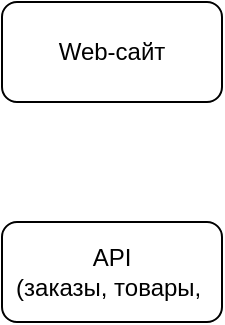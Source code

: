 <mxfile version="24.2.2" type="github">
  <diagram name="Страница — 1" id="OB1NQ0WdJW5w8kh5-zne">
    <mxGraphModel dx="1434" dy="858" grid="1" gridSize="10" guides="1" tooltips="1" connect="1" arrows="1" fold="1" page="1" pageScale="1" pageWidth="827" pageHeight="1169" math="0" shadow="0">
      <root>
        <mxCell id="0" />
        <mxCell id="1" parent="0" />
        <mxCell id="UluAeeDo_OjwJR12DV6z-3" value="Web-сайт" style="html=1;whiteSpace=wrap;rounded=1;treeFolding=0;treeMoving=0;enumerate=0;comic=0;" vertex="1" parent="1">
          <mxGeometry x="340" y="230" width="110" height="50" as="geometry" />
        </mxCell>
        <mxCell id="UluAeeDo_OjwJR12DV6z-4" value="API&lt;br&gt;(заказы, товары,&amp;nbsp;" style="html=1;whiteSpace=wrap;rounded=1;treeFolding=0;treeMoving=0;enumerate=0;comic=0;" vertex="1" parent="1">
          <mxGeometry x="340" y="340" width="110" height="50" as="geometry" />
        </mxCell>
      </root>
    </mxGraphModel>
  </diagram>
</mxfile>
